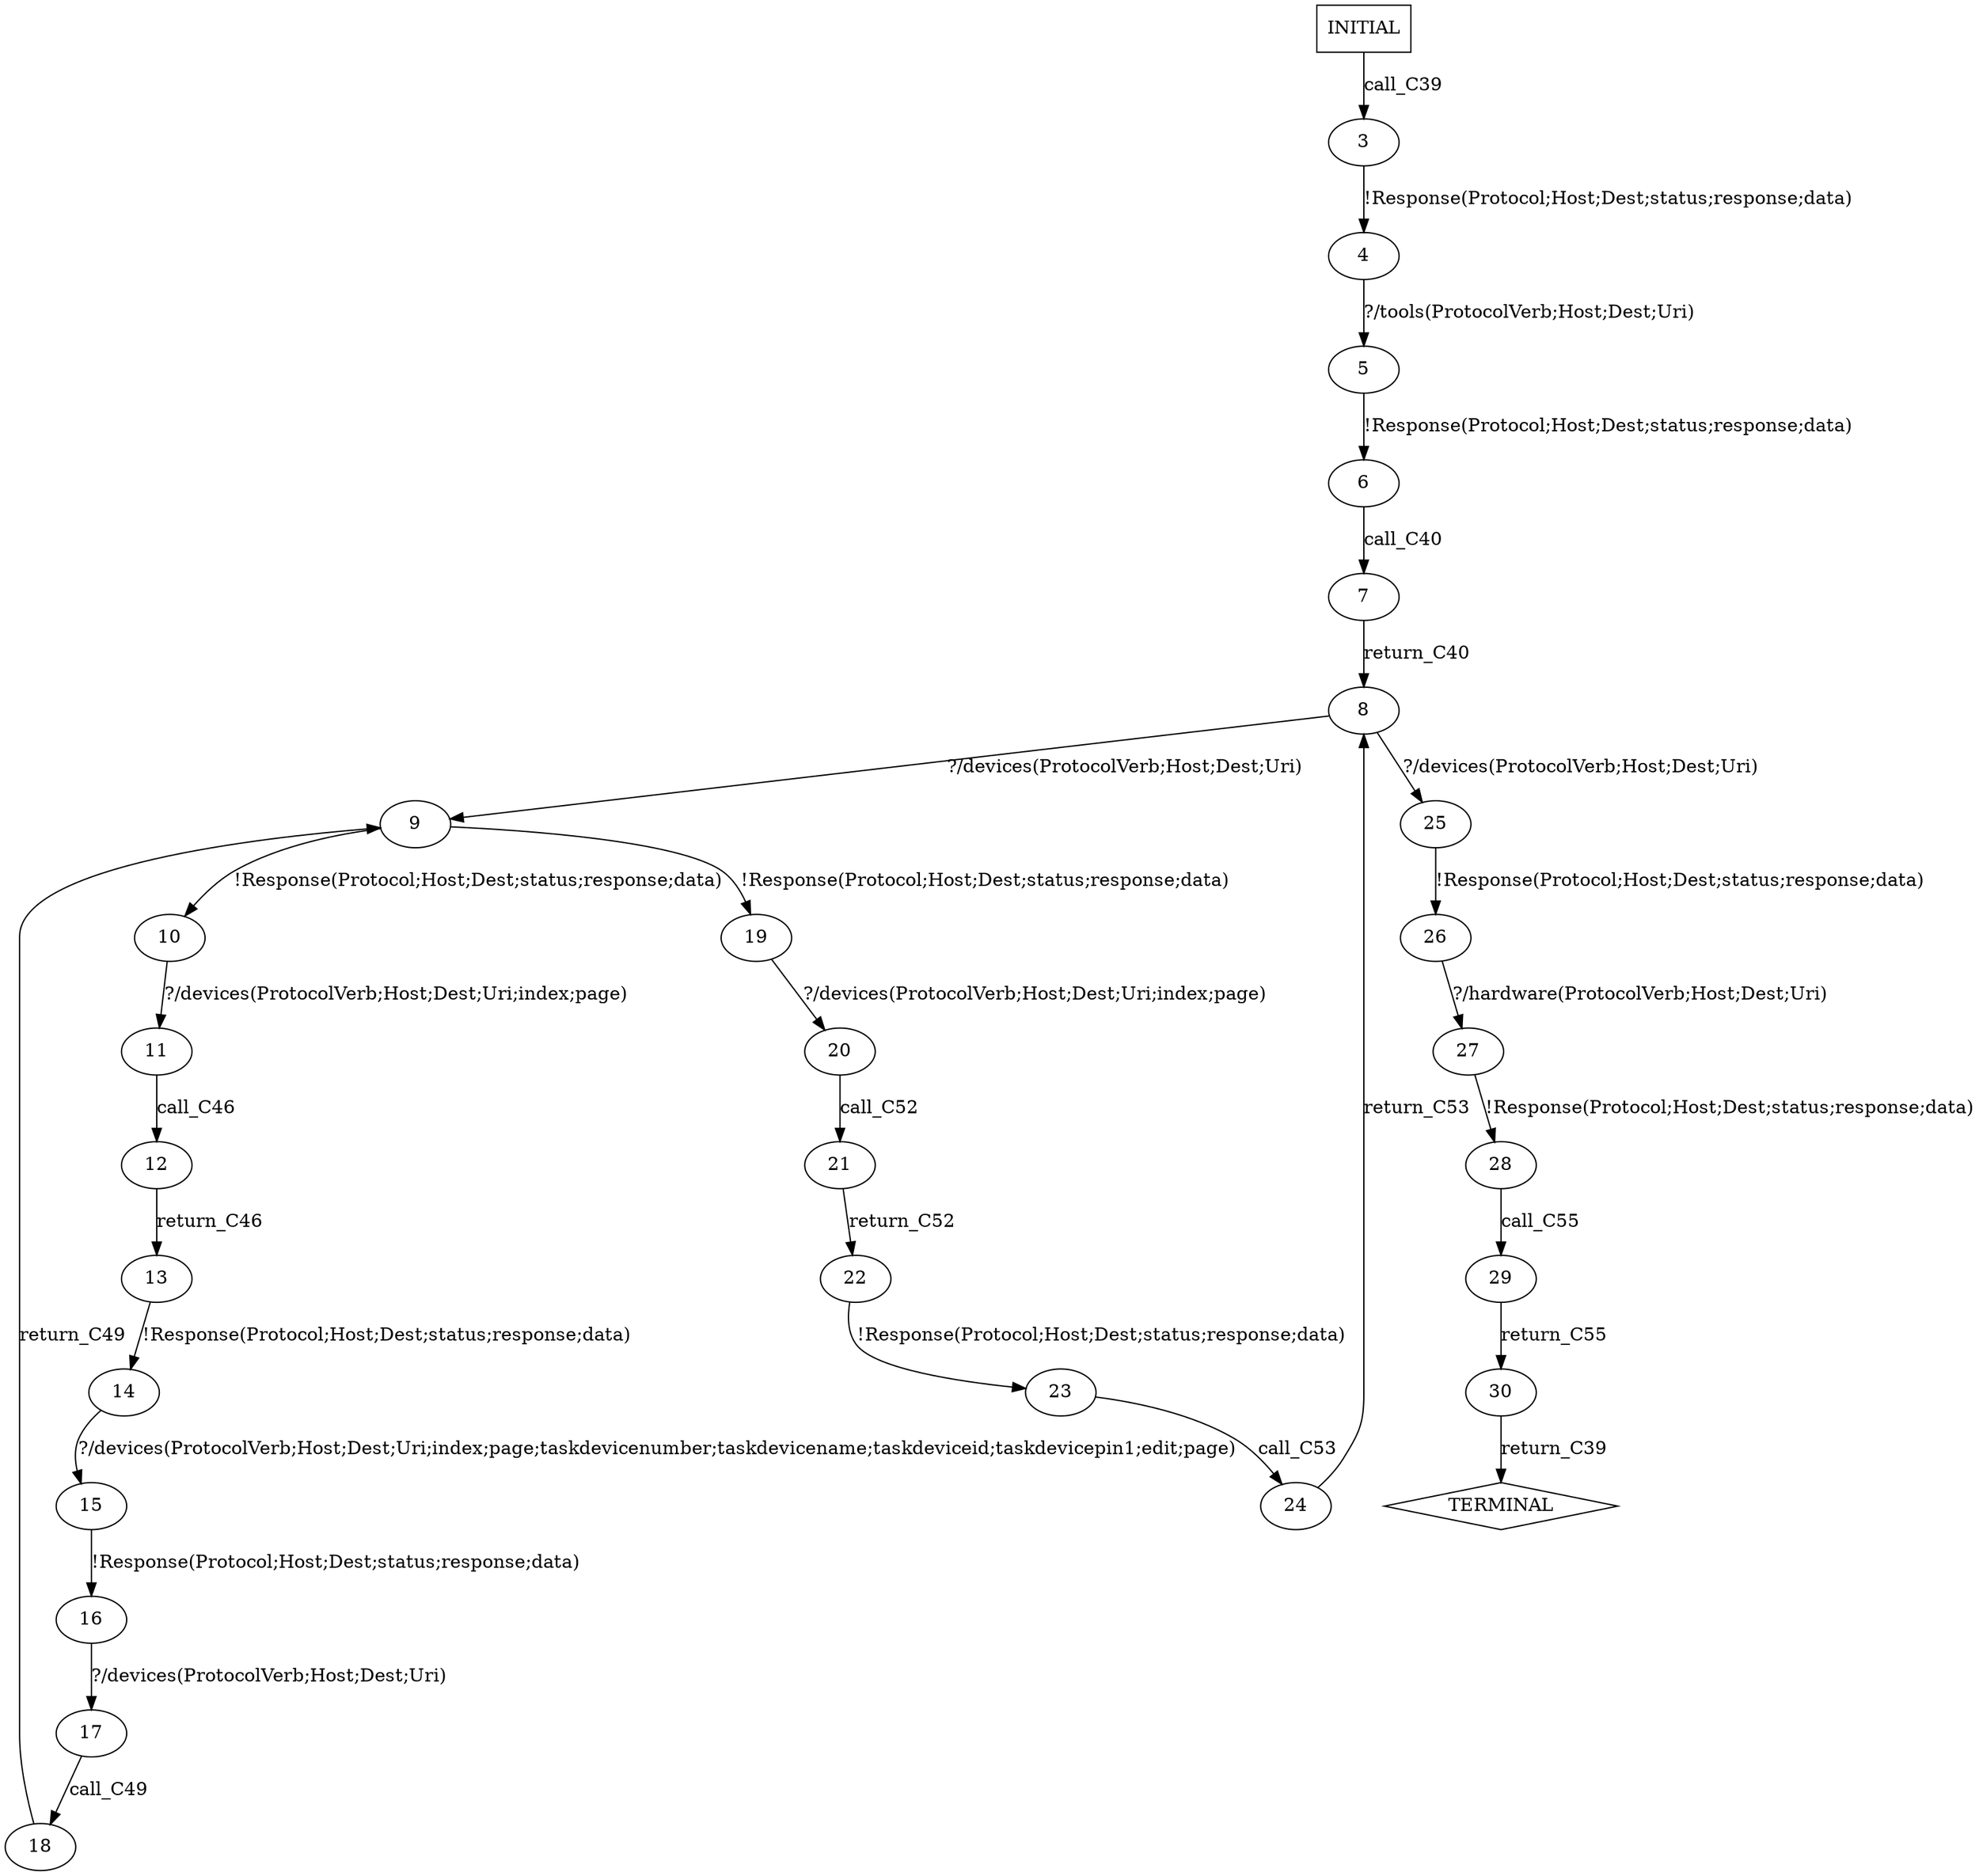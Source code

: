 digraph G {
  0 [label="INITIAL",shape=box];
  1 [label="TERMINAL",shape=diamond];
  3 [label="3"];
  4 [label="4"];
  5 [label="5"];
  6 [label="6"];
  7 [label="7"];
  8 [label="8"];
  9 [label="9"];
  10 [label="10"];
  11 [label="11"];
  12 [label="12"];
  13 [label="13"];
  14 [label="14"];
  15 [label="15"];
  16 [label="16"];
  17 [label="17"];
  18 [label="18"];
  19 [label="19"];
  20 [label="20"];
  21 [label="21"];
  22 [label="22"];
  23 [label="23"];
  24 [label="24"];
  25 [label="25"];
  26 [label="26"];
  27 [label="27"];
  28 [label="28"];
  29 [label="29"];
  30 [label="30"];
0->3  [label="call_C39"];
3->4 [label="!Response(Protocol;Host;Dest;status;response;data)"];
4->5 [label="?/tools(ProtocolVerb;Host;Dest;Uri)"];
5->6 [label="!Response(Protocol;Host;Dest;status;response;data)"];
6->7  [label="call_C40"];
7->8  [label="return_C40"];
8->9 [label="?/devices(ProtocolVerb;Host;Dest;Uri)"];
8->25 [label="?/devices(ProtocolVerb;Host;Dest;Uri)"];
9->10 [label="!Response(Protocol;Host;Dest;status;response;data)"];
9->19 [label="!Response(Protocol;Host;Dest;status;response;data)"];
10->11 [label="?/devices(ProtocolVerb;Host;Dest;Uri;index;page)"];
11->12  [label="call_C46"];
12->13  [label="return_C46"];
13->14 [label="!Response(Protocol;Host;Dest;status;response;data)"];
14->15 [label="?/devices(ProtocolVerb;Host;Dest;Uri;index;page;taskdevicenumber;taskdevicename;taskdeviceid;taskdevicepin1;edit;page)"];
15->16 [label="!Response(Protocol;Host;Dest;status;response;data)"];
16->17 [label="?/devices(ProtocolVerb;Host;Dest;Uri)"];
17->18  [label="call_C49"];
18->9  [label="return_C49"];
19->20 [label="?/devices(ProtocolVerb;Host;Dest;Uri;index;page)"];
20->21  [label="call_C52"];
21->22  [label="return_C52"];
22->23 [label="!Response(Protocol;Host;Dest;status;response;data)"];
23->24  [label="call_C53"];
24->8  [label="return_C53"];
25->26 [label="!Response(Protocol;Host;Dest;status;response;data)"];
26->27 [label="?/hardware(ProtocolVerb;Host;Dest;Uri)"];
27->28 [label="!Response(Protocol;Host;Dest;status;response;data)"];
28->29  [label="call_C55"];
29->30  [label="return_C55"];
30->1  [label="return_C39"];
}
